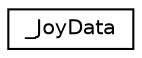 digraph "Graphical Class Hierarchy"
{
 // LATEX_PDF_SIZE
  edge [fontname="Helvetica",fontsize="10",labelfontname="Helvetica",labelfontsize="10"];
  node [fontname="Helvetica",fontsize="10",shape=record];
  rankdir="LR";
  Node0 [label="_JoyData",height=0.2,width=0.4,color="black", fillcolor="white", style="filled",URL="$struct__JoyData.html",tooltip=" "];
}
